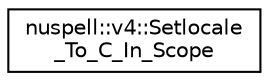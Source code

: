 digraph "Graphical Class Hierarchy"
{
 // LATEX_PDF_SIZE
  edge [fontname="Helvetica",fontsize="10",labelfontname="Helvetica",labelfontsize="10"];
  node [fontname="Helvetica",fontsize="10",shape=record];
  rankdir="LR";
  Node0 [label="nuspell::v4::Setlocale\l_To_C_In_Scope",height=0.2,width=0.4,color="black", fillcolor="white", style="filled",URL="$classnuspell_1_1v4_1_1_setlocale___to___c___in___scope.html",tooltip=" "];
}
